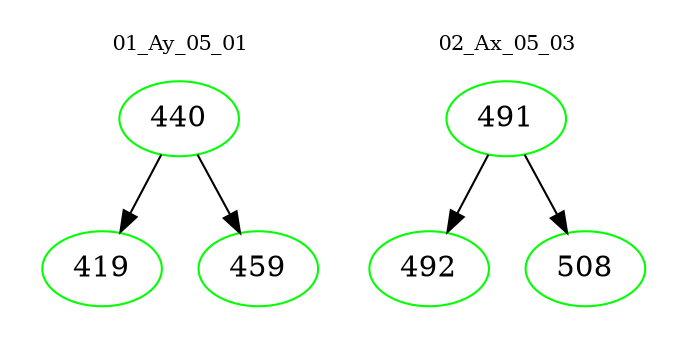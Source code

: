 digraph{
subgraph cluster_0 {
color = white
label = "01_Ay_05_01";
fontsize=10;
T0_440 [label="440", color="green"]
T0_440 -> T0_419 [color="black"]
T0_419 [label="419", color="green"]
T0_440 -> T0_459 [color="black"]
T0_459 [label="459", color="green"]
}
subgraph cluster_1 {
color = white
label = "02_Ax_05_03";
fontsize=10;
T1_491 [label="491", color="green"]
T1_491 -> T1_492 [color="black"]
T1_492 [label="492", color="green"]
T1_491 -> T1_508 [color="black"]
T1_508 [label="508", color="green"]
}
}
